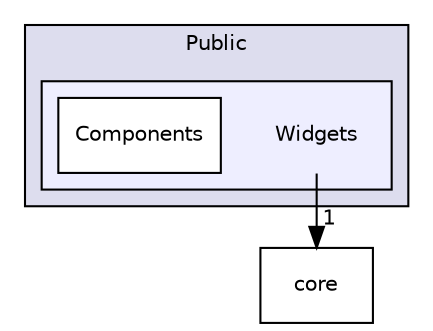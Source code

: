 digraph "D:/proyectos/UnrealEngine/Unreal Projects/Mage/Source/Mage/Public/Widgets" {
  compound=true
  node [ fontsize="10", fontname="Helvetica"];
  edge [ labelfontsize="10", labelfontname="Helvetica"];
  subgraph clusterdir_baf05cd087e1fb98dbcab470cee9273d {
    graph [ bgcolor="#ddddee", pencolor="black", label="Public" fontname="Helvetica", fontsize="10", URL="dir_baf05cd087e1fb98dbcab470cee9273d.html"]
  subgraph clusterdir_b477d441916640b79ca27fc9658e9a83 {
    graph [ bgcolor="#eeeeff", pencolor="black", label="" URL="dir_b477d441916640b79ca27fc9658e9a83.html"];
    dir_b477d441916640b79ca27fc9658e9a83 [shape=plaintext label="Widgets"];
    dir_386800fef1c6dc803ca7b95835523355 [shape=box label="Components" color="black" fillcolor="white" style="filled" URL="dir_386800fef1c6dc803ca7b95835523355.html"];
  }
  }
  dir_6127e633ac394fe40277262d0c40a24a [shape=box label="core" URL="dir_6127e633ac394fe40277262d0c40a24a.html"];
  dir_b477d441916640b79ca27fc9658e9a83->dir_6127e633ac394fe40277262d0c40a24a [headlabel="1", labeldistance=1.5 headhref="dir_000017_000016.html"];
}
